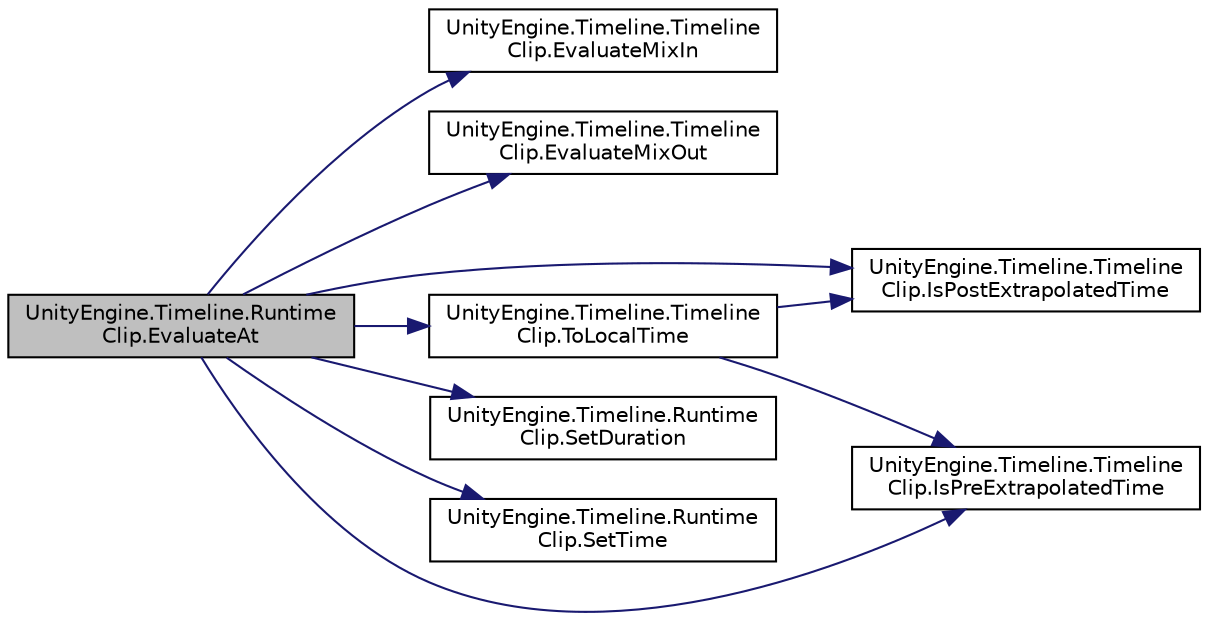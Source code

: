 digraph "UnityEngine.Timeline.RuntimeClip.EvaluateAt"
{
 // LATEX_PDF_SIZE
  edge [fontname="Helvetica",fontsize="10",labelfontname="Helvetica",labelfontsize="10"];
  node [fontname="Helvetica",fontsize="10",shape=record];
  rankdir="LR";
  Node1 [label="UnityEngine.Timeline.Runtime\lClip.EvaluateAt",height=0.2,width=0.4,color="black", fillcolor="grey75", style="filled", fontcolor="black",tooltip=" "];
  Node1 -> Node2 [color="midnightblue",fontsize="10",style="solid",fontname="Helvetica"];
  Node2 [label="UnityEngine.Timeline.Timeline\lClip.EvaluateMixIn",height=0.2,width=0.4,color="black", fillcolor="white", style="filled",URL="$class_unity_engine_1_1_timeline_1_1_timeline_clip.html#ab3ed921d48ee9b5b49a2a8577ce3c513",tooltip="Given a time, returns the weight from the mix in"];
  Node1 -> Node3 [color="midnightblue",fontsize="10",style="solid",fontname="Helvetica"];
  Node3 [label="UnityEngine.Timeline.Timeline\lClip.EvaluateMixOut",height=0.2,width=0.4,color="black", fillcolor="white", style="filled",URL="$class_unity_engine_1_1_timeline_1_1_timeline_clip.html#a2f40592786d437df0032d9b318947220",tooltip="Given a time, returns the weight from the mix out"];
  Node1 -> Node4 [color="midnightblue",fontsize="10",style="solid",fontname="Helvetica"];
  Node4 [label="UnityEngine.Timeline.Timeline\lClip.IsPostExtrapolatedTime",height=0.2,width=0.4,color="black", fillcolor="white", style="filled",URL="$class_unity_engine_1_1_timeline_1_1_timeline_clip.html#a7f54df7e4c0accdefa6dfbc83068083e",tooltip="Given a time, returns whether it falls within the clip post-extrapolation"];
  Node1 -> Node5 [color="midnightblue",fontsize="10",style="solid",fontname="Helvetica"];
  Node5 [label="UnityEngine.Timeline.Timeline\lClip.IsPreExtrapolatedTime",height=0.2,width=0.4,color="black", fillcolor="white", style="filled",URL="$class_unity_engine_1_1_timeline_1_1_timeline_clip.html#a9b9ff4aba84f327c2822983ac3cdf50b",tooltip="Given a time, returns whether it falls within the clip pre-extrapolation"];
  Node1 -> Node6 [color="midnightblue",fontsize="10",style="solid",fontname="Helvetica"];
  Node6 [label="UnityEngine.Timeline.Runtime\lClip.SetDuration",height=0.2,width=0.4,color="black", fillcolor="white", style="filled",URL="$class_unity_engine_1_1_timeline_1_1_runtime_clip.html#af1030424e6fceac564f3e33e735db5fd",tooltip=" "];
  Node1 -> Node7 [color="midnightblue",fontsize="10",style="solid",fontname="Helvetica"];
  Node7 [label="UnityEngine.Timeline.Runtime\lClip.SetTime",height=0.2,width=0.4,color="black", fillcolor="white", style="filled",URL="$class_unity_engine_1_1_timeline_1_1_runtime_clip.html#a83be86440f6899d1f846bcd80cfc6061",tooltip=" "];
  Node1 -> Node8 [color="midnightblue",fontsize="10",style="solid",fontname="Helvetica"];
  Node8 [label="UnityEngine.Timeline.Timeline\lClip.ToLocalTime",height=0.2,width=0.4,color="black", fillcolor="white", style="filled",URL="$class_unity_engine_1_1_timeline_1_1_timeline_clip.html#a0e93badf4d11e12235eec8e938263184",tooltip="Converts from global time to a clips local time."];
  Node8 -> Node4 [color="midnightblue",fontsize="10",style="solid",fontname="Helvetica"];
  Node8 -> Node5 [color="midnightblue",fontsize="10",style="solid",fontname="Helvetica"];
}
